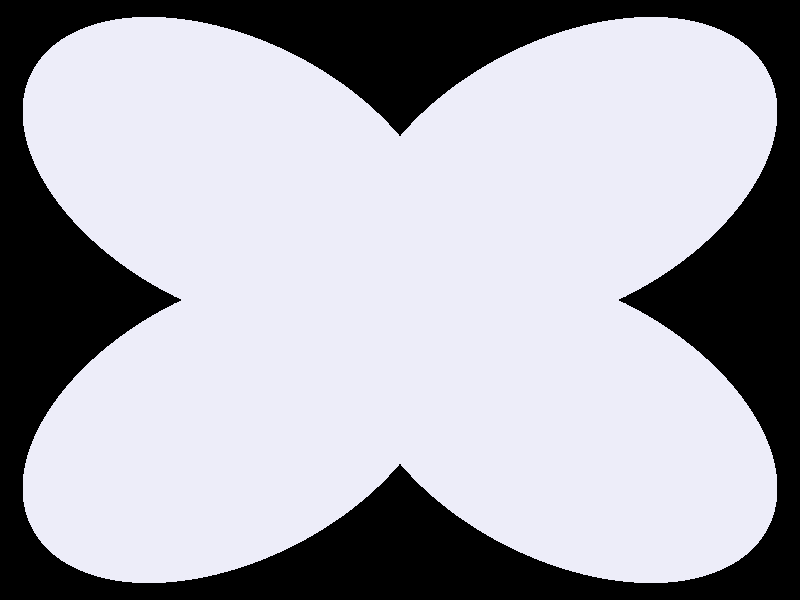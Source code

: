 // Scene Created by the Breeze Designer 2.0
// Written by Neville Richards

#include "colors.inc"
#include "textures.inc"
#include "shapes.inc"

// CAMERA POSITION
camera {
 right      < -1, 0, 0 > 
 up         < 0, 1, 0 > 
 direction  < 0, 0, 1 > 
 location   < 0, 0, 5 > 
 look_at    < 0, 0, 0 > 
}
// LIGHT _light3
light_source { < 0, 0.5, 21.625 > 
color White
}

// LIGHT _light4
light_source { < -10, 10, 10 > 
color White
}



// SPHERE _sphere1
sphere {  < 0, 0, 0 > 1
 texture { pigment { color Quartz } }
 scale  < 0.75+0.5*sin(clock*pi), 0.75+0.5*sin(clock*pi), 2 > 
 }


// SPHERE _sphere0_3
sphere {  < 0, 0, 0 > 1
 texture { pigment { color Quartz } }
 scale  < 1, 1.5, 1 > 
 rotate  < 0, 0, 45 > 
 translate  < -1+0.5*sin(clock*pi), 1-0.5*sin(clock*pi), 0 > 
 }


// SPHERE _sphere0_0_3
sphere {  < 0, 0, 0 > 1
 texture { pigment { color Quartz } }
 scale  < 1, 1.5, 1 > 
 rotate  < 0, 0, -45 > 
 translate  < 1-0.5*sin(clock*pi), 1-0.5*sin(clock*pi), 0 > 
 }


// SPHERE _sphere0_1_3
sphere {  < 0, 0, 0 > 1
 texture { pigment { color Quartz } }
 scale  < 1, 1.5, 1 > 
 rotate  < 0, 0, 135 > 
 translate  < -1+0.5*sin(clock*pi), -1+0.5*sin(clock*pi), 0 > 
 }


// SPHERE _sphere0_2_3
sphere {  < 0, 0, 0 > 1
 texture { pigment { color Quartz } }
 scale  < 1, 1.5, 1 > 
 rotate  < 0, 0, -135 > 
 translate  < 1-0.5*sin(clock*pi), -1+0.5*sin(clock*pi), 0 > 
 }

